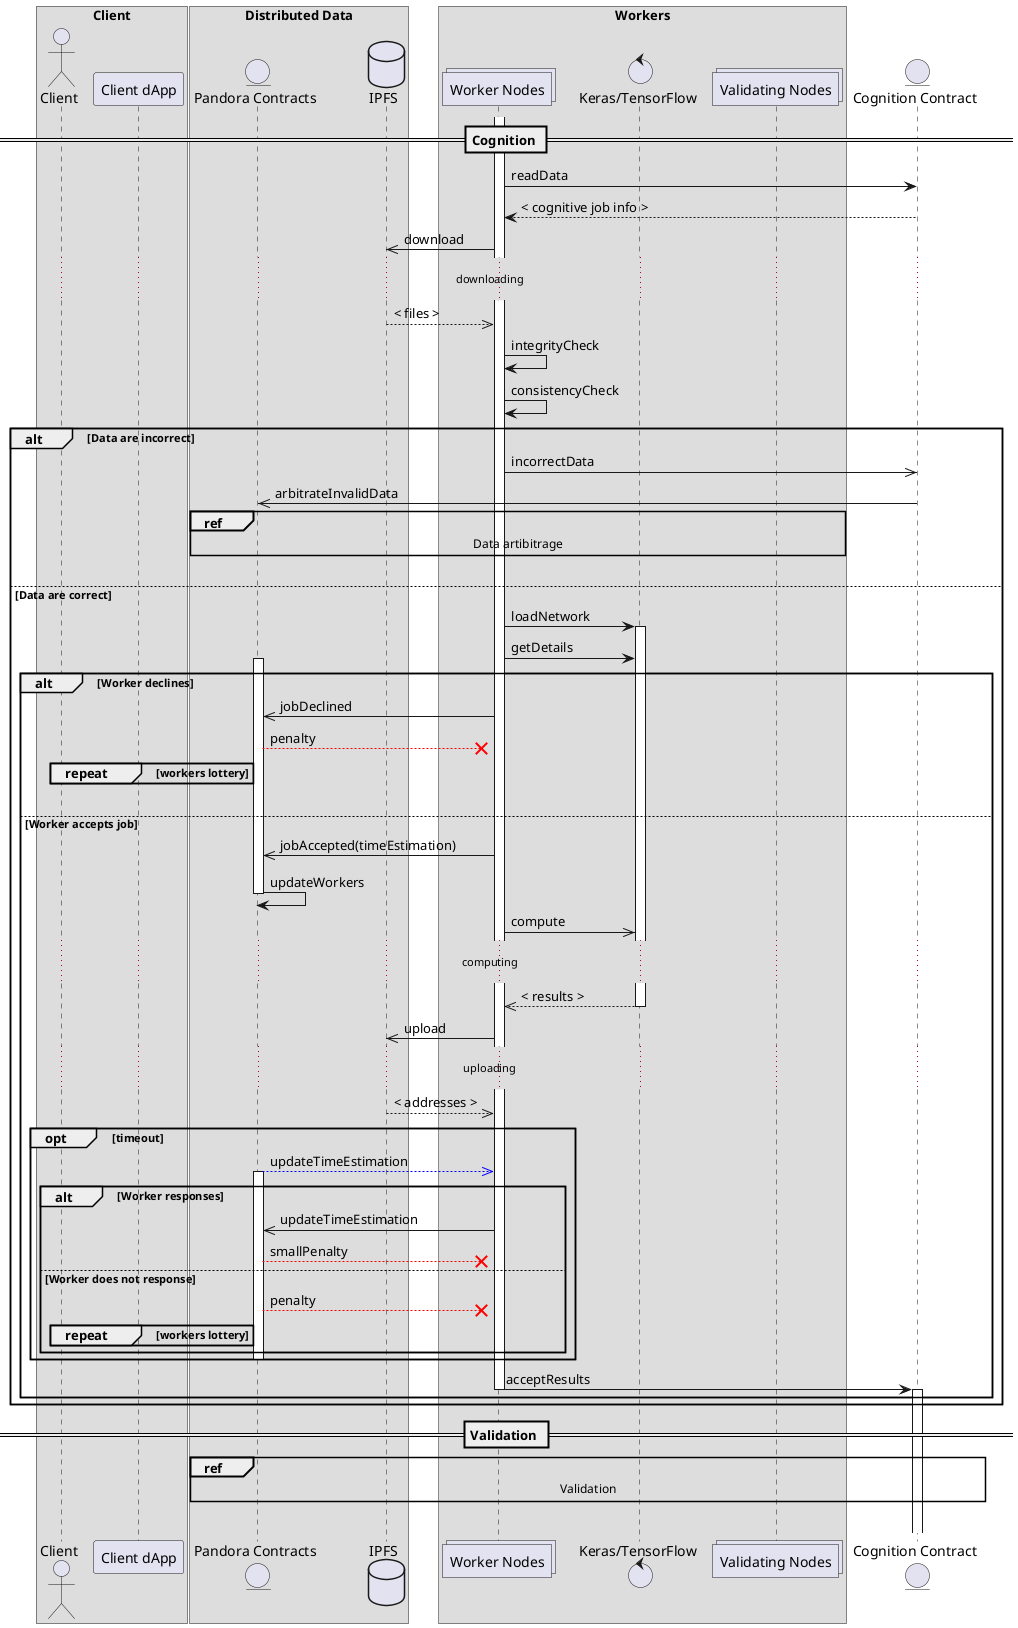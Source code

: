 @startuml
box "Client"
  actor "Client" as client
  participant "Client dApp" as dapp
end box

box "Distributed Data"
  entity "Pandora Contracts" as pandora
  database "IPFS" as ipfs
end box

box "Workers"
  collections "Worker Nodes" as workers
  control "Keras/TensorFlow" as nn
  collections "Validating Nodes" as validators
end box

entity "Cognition Contract" as cognition

== Cognition ==

activate workers
workers -> cognition: readData
cognition --> workers: < cognitive job info >
workers ->> ipfs: download
... downloading ...
ipfs -->> workers: < files >
workers -> workers: integrityCheck
workers -> workers: consistencyCheck
alt Data are incorrect
  workers ->> cognition: incorrectData
  cognition ->> pandora: arbitrateInvalidData
  ref over pandora, workers, validators: Data artibitrage
  |||
else Data are correct
  workers -> nn: loadNetwork
  activate nn
  workers -> nn: getDetails
  activate pandora
  alt Worker declines
    workers ->> pandora: jobDeclined
    pandora -[#red]->x workers: penalty
    group repeat [workers lottery]
    end
    |||
  else Worker accepts job
    workers ->> pandora: jobAccepted(timeEstimation)
    pandora -> pandora: updateWorkers
    deactivate pandora
    workers ->> nn: compute
  ... computing ...
    nn -->> workers: < results >
    deactivate nn
    workers ->> ipfs: upload
  ... uploading ...
    ipfs -->> workers: < addresses >
    opt timeout
      pandora -[#blue]->> workers: updateTimeEstimation
      activate pandora
      alt Worker responses
        workers ->> pandora: updateTimeEstimation
        pandora -[#red]->x workers: smallPenalty
      else Worker does not response
        pandora -[#red]->x workers: penalty
        group repeat [workers lottery]
        end
      end
      deactivate pandora
    end
    workers -> cognition: acceptResults
    deactivate workers
    activate cognition
  end
end

== Validation ==

ref over pandora, cognition: Validation
|||
@enduml
